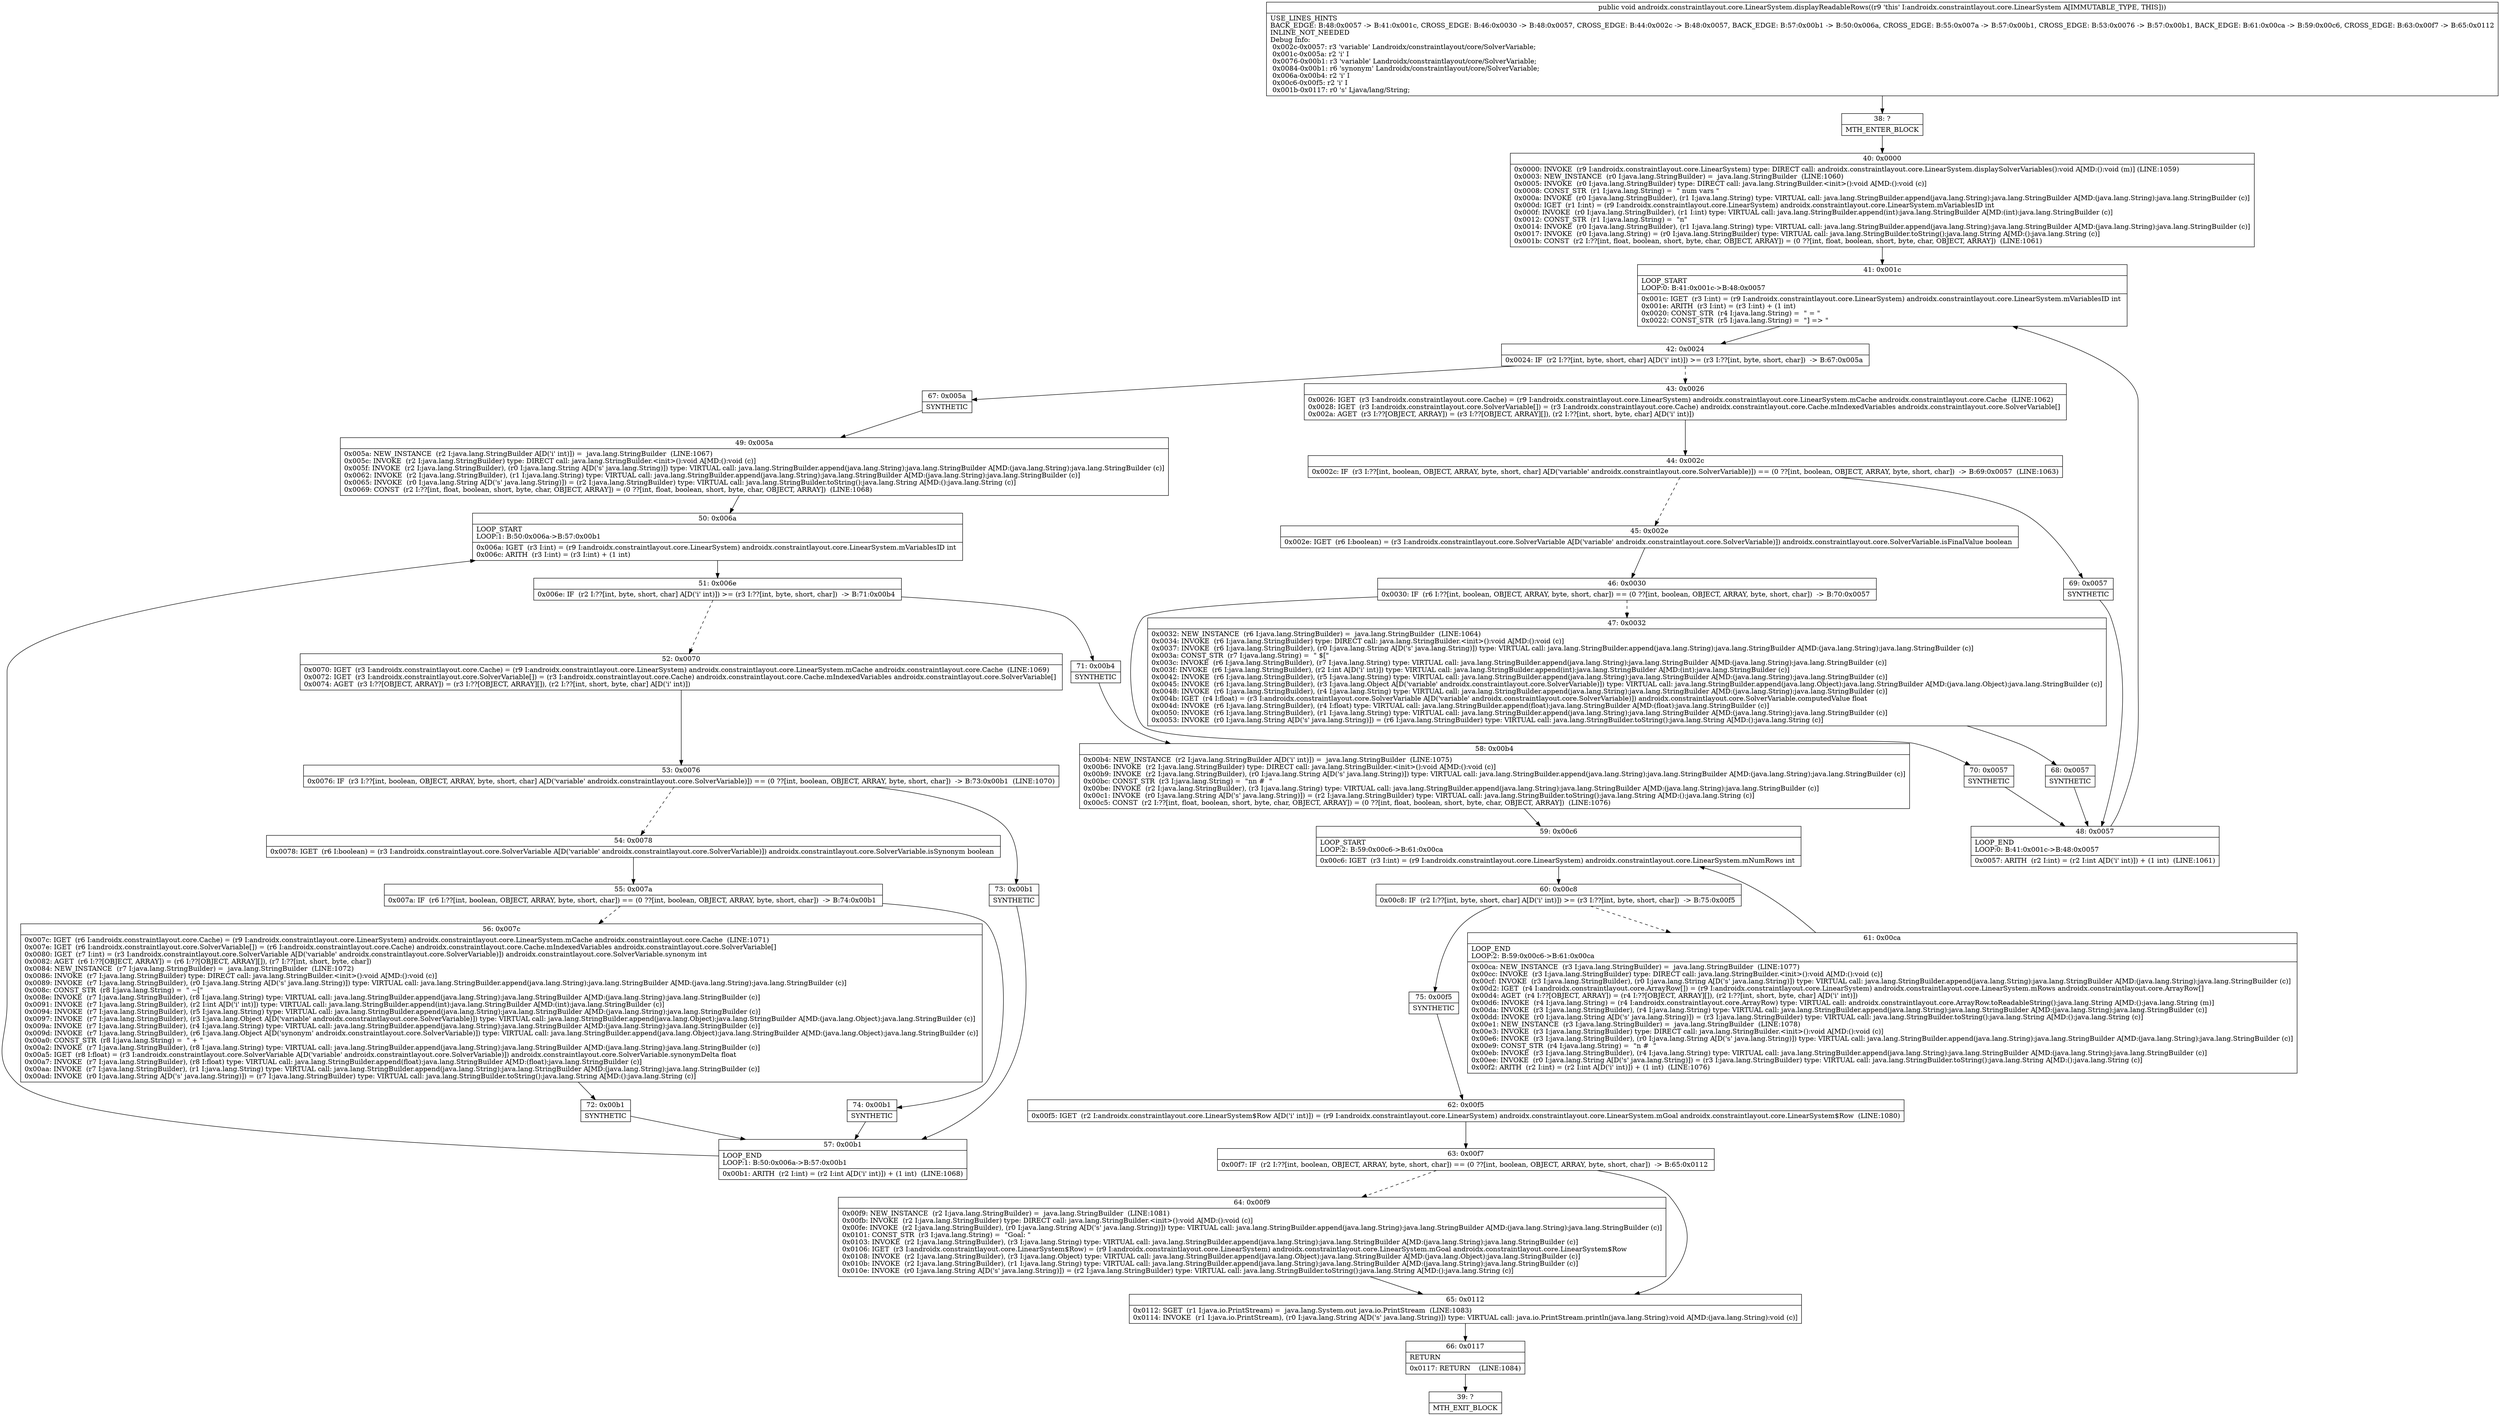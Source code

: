 digraph "CFG forandroidx.constraintlayout.core.LinearSystem.displayReadableRows()V" {
Node_38 [shape=record,label="{38\:\ ?|MTH_ENTER_BLOCK\l}"];
Node_40 [shape=record,label="{40\:\ 0x0000|0x0000: INVOKE  (r9 I:androidx.constraintlayout.core.LinearSystem) type: DIRECT call: androidx.constraintlayout.core.LinearSystem.displaySolverVariables():void A[MD:():void (m)] (LINE:1059)\l0x0003: NEW_INSTANCE  (r0 I:java.lang.StringBuilder) =  java.lang.StringBuilder  (LINE:1060)\l0x0005: INVOKE  (r0 I:java.lang.StringBuilder) type: DIRECT call: java.lang.StringBuilder.\<init\>():void A[MD:():void (c)]\l0x0008: CONST_STR  (r1 I:java.lang.String) =  \" num vars \" \l0x000a: INVOKE  (r0 I:java.lang.StringBuilder), (r1 I:java.lang.String) type: VIRTUAL call: java.lang.StringBuilder.append(java.lang.String):java.lang.StringBuilder A[MD:(java.lang.String):java.lang.StringBuilder (c)]\l0x000d: IGET  (r1 I:int) = (r9 I:androidx.constraintlayout.core.LinearSystem) androidx.constraintlayout.core.LinearSystem.mVariablesID int \l0x000f: INVOKE  (r0 I:java.lang.StringBuilder), (r1 I:int) type: VIRTUAL call: java.lang.StringBuilder.append(int):java.lang.StringBuilder A[MD:(int):java.lang.StringBuilder (c)]\l0x0012: CONST_STR  (r1 I:java.lang.String) =  \"n\" \l0x0014: INVOKE  (r0 I:java.lang.StringBuilder), (r1 I:java.lang.String) type: VIRTUAL call: java.lang.StringBuilder.append(java.lang.String):java.lang.StringBuilder A[MD:(java.lang.String):java.lang.StringBuilder (c)]\l0x0017: INVOKE  (r0 I:java.lang.String) = (r0 I:java.lang.StringBuilder) type: VIRTUAL call: java.lang.StringBuilder.toString():java.lang.String A[MD:():java.lang.String (c)]\l0x001b: CONST  (r2 I:??[int, float, boolean, short, byte, char, OBJECT, ARRAY]) = (0 ??[int, float, boolean, short, byte, char, OBJECT, ARRAY])  (LINE:1061)\l}"];
Node_41 [shape=record,label="{41\:\ 0x001c|LOOP_START\lLOOP:0: B:41:0x001c\-\>B:48:0x0057\l|0x001c: IGET  (r3 I:int) = (r9 I:androidx.constraintlayout.core.LinearSystem) androidx.constraintlayout.core.LinearSystem.mVariablesID int \l0x001e: ARITH  (r3 I:int) = (r3 I:int) + (1 int) \l0x0020: CONST_STR  (r4 I:java.lang.String) =  \" = \" \l0x0022: CONST_STR  (r5 I:java.lang.String) =  \"] =\> \" \l}"];
Node_42 [shape=record,label="{42\:\ 0x0024|0x0024: IF  (r2 I:??[int, byte, short, char] A[D('i' int)]) \>= (r3 I:??[int, byte, short, char])  \-\> B:67:0x005a \l}"];
Node_43 [shape=record,label="{43\:\ 0x0026|0x0026: IGET  (r3 I:androidx.constraintlayout.core.Cache) = (r9 I:androidx.constraintlayout.core.LinearSystem) androidx.constraintlayout.core.LinearSystem.mCache androidx.constraintlayout.core.Cache  (LINE:1062)\l0x0028: IGET  (r3 I:androidx.constraintlayout.core.SolverVariable[]) = (r3 I:androidx.constraintlayout.core.Cache) androidx.constraintlayout.core.Cache.mIndexedVariables androidx.constraintlayout.core.SolverVariable[] \l0x002a: AGET  (r3 I:??[OBJECT, ARRAY]) = (r3 I:??[OBJECT, ARRAY][]), (r2 I:??[int, short, byte, char] A[D('i' int)]) \l}"];
Node_44 [shape=record,label="{44\:\ 0x002c|0x002c: IF  (r3 I:??[int, boolean, OBJECT, ARRAY, byte, short, char] A[D('variable' androidx.constraintlayout.core.SolverVariable)]) == (0 ??[int, boolean, OBJECT, ARRAY, byte, short, char])  \-\> B:69:0x0057  (LINE:1063)\l}"];
Node_45 [shape=record,label="{45\:\ 0x002e|0x002e: IGET  (r6 I:boolean) = (r3 I:androidx.constraintlayout.core.SolverVariable A[D('variable' androidx.constraintlayout.core.SolverVariable)]) androidx.constraintlayout.core.SolverVariable.isFinalValue boolean \l}"];
Node_46 [shape=record,label="{46\:\ 0x0030|0x0030: IF  (r6 I:??[int, boolean, OBJECT, ARRAY, byte, short, char]) == (0 ??[int, boolean, OBJECT, ARRAY, byte, short, char])  \-\> B:70:0x0057 \l}"];
Node_47 [shape=record,label="{47\:\ 0x0032|0x0032: NEW_INSTANCE  (r6 I:java.lang.StringBuilder) =  java.lang.StringBuilder  (LINE:1064)\l0x0034: INVOKE  (r6 I:java.lang.StringBuilder) type: DIRECT call: java.lang.StringBuilder.\<init\>():void A[MD:():void (c)]\l0x0037: INVOKE  (r6 I:java.lang.StringBuilder), (r0 I:java.lang.String A[D('s' java.lang.String)]) type: VIRTUAL call: java.lang.StringBuilder.append(java.lang.String):java.lang.StringBuilder A[MD:(java.lang.String):java.lang.StringBuilder (c)]\l0x003a: CONST_STR  (r7 I:java.lang.String) =  \" $[\" \l0x003c: INVOKE  (r6 I:java.lang.StringBuilder), (r7 I:java.lang.String) type: VIRTUAL call: java.lang.StringBuilder.append(java.lang.String):java.lang.StringBuilder A[MD:(java.lang.String):java.lang.StringBuilder (c)]\l0x003f: INVOKE  (r6 I:java.lang.StringBuilder), (r2 I:int A[D('i' int)]) type: VIRTUAL call: java.lang.StringBuilder.append(int):java.lang.StringBuilder A[MD:(int):java.lang.StringBuilder (c)]\l0x0042: INVOKE  (r6 I:java.lang.StringBuilder), (r5 I:java.lang.String) type: VIRTUAL call: java.lang.StringBuilder.append(java.lang.String):java.lang.StringBuilder A[MD:(java.lang.String):java.lang.StringBuilder (c)]\l0x0045: INVOKE  (r6 I:java.lang.StringBuilder), (r3 I:java.lang.Object A[D('variable' androidx.constraintlayout.core.SolverVariable)]) type: VIRTUAL call: java.lang.StringBuilder.append(java.lang.Object):java.lang.StringBuilder A[MD:(java.lang.Object):java.lang.StringBuilder (c)]\l0x0048: INVOKE  (r6 I:java.lang.StringBuilder), (r4 I:java.lang.String) type: VIRTUAL call: java.lang.StringBuilder.append(java.lang.String):java.lang.StringBuilder A[MD:(java.lang.String):java.lang.StringBuilder (c)]\l0x004b: IGET  (r4 I:float) = (r3 I:androidx.constraintlayout.core.SolverVariable A[D('variable' androidx.constraintlayout.core.SolverVariable)]) androidx.constraintlayout.core.SolverVariable.computedValue float \l0x004d: INVOKE  (r6 I:java.lang.StringBuilder), (r4 I:float) type: VIRTUAL call: java.lang.StringBuilder.append(float):java.lang.StringBuilder A[MD:(float):java.lang.StringBuilder (c)]\l0x0050: INVOKE  (r6 I:java.lang.StringBuilder), (r1 I:java.lang.String) type: VIRTUAL call: java.lang.StringBuilder.append(java.lang.String):java.lang.StringBuilder A[MD:(java.lang.String):java.lang.StringBuilder (c)]\l0x0053: INVOKE  (r0 I:java.lang.String A[D('s' java.lang.String)]) = (r6 I:java.lang.StringBuilder) type: VIRTUAL call: java.lang.StringBuilder.toString():java.lang.String A[MD:():java.lang.String (c)]\l}"];
Node_68 [shape=record,label="{68\:\ 0x0057|SYNTHETIC\l}"];
Node_48 [shape=record,label="{48\:\ 0x0057|LOOP_END\lLOOP:0: B:41:0x001c\-\>B:48:0x0057\l|0x0057: ARITH  (r2 I:int) = (r2 I:int A[D('i' int)]) + (1 int)  (LINE:1061)\l}"];
Node_70 [shape=record,label="{70\:\ 0x0057|SYNTHETIC\l}"];
Node_69 [shape=record,label="{69\:\ 0x0057|SYNTHETIC\l}"];
Node_67 [shape=record,label="{67\:\ 0x005a|SYNTHETIC\l}"];
Node_49 [shape=record,label="{49\:\ 0x005a|0x005a: NEW_INSTANCE  (r2 I:java.lang.StringBuilder A[D('i' int)]) =  java.lang.StringBuilder  (LINE:1067)\l0x005c: INVOKE  (r2 I:java.lang.StringBuilder) type: DIRECT call: java.lang.StringBuilder.\<init\>():void A[MD:():void (c)]\l0x005f: INVOKE  (r2 I:java.lang.StringBuilder), (r0 I:java.lang.String A[D('s' java.lang.String)]) type: VIRTUAL call: java.lang.StringBuilder.append(java.lang.String):java.lang.StringBuilder A[MD:(java.lang.String):java.lang.StringBuilder (c)]\l0x0062: INVOKE  (r2 I:java.lang.StringBuilder), (r1 I:java.lang.String) type: VIRTUAL call: java.lang.StringBuilder.append(java.lang.String):java.lang.StringBuilder A[MD:(java.lang.String):java.lang.StringBuilder (c)]\l0x0065: INVOKE  (r0 I:java.lang.String A[D('s' java.lang.String)]) = (r2 I:java.lang.StringBuilder) type: VIRTUAL call: java.lang.StringBuilder.toString():java.lang.String A[MD:():java.lang.String (c)]\l0x0069: CONST  (r2 I:??[int, float, boolean, short, byte, char, OBJECT, ARRAY]) = (0 ??[int, float, boolean, short, byte, char, OBJECT, ARRAY])  (LINE:1068)\l}"];
Node_50 [shape=record,label="{50\:\ 0x006a|LOOP_START\lLOOP:1: B:50:0x006a\-\>B:57:0x00b1\l|0x006a: IGET  (r3 I:int) = (r9 I:androidx.constraintlayout.core.LinearSystem) androidx.constraintlayout.core.LinearSystem.mVariablesID int \l0x006c: ARITH  (r3 I:int) = (r3 I:int) + (1 int) \l}"];
Node_51 [shape=record,label="{51\:\ 0x006e|0x006e: IF  (r2 I:??[int, byte, short, char] A[D('i' int)]) \>= (r3 I:??[int, byte, short, char])  \-\> B:71:0x00b4 \l}"];
Node_52 [shape=record,label="{52\:\ 0x0070|0x0070: IGET  (r3 I:androidx.constraintlayout.core.Cache) = (r9 I:androidx.constraintlayout.core.LinearSystem) androidx.constraintlayout.core.LinearSystem.mCache androidx.constraintlayout.core.Cache  (LINE:1069)\l0x0072: IGET  (r3 I:androidx.constraintlayout.core.SolverVariable[]) = (r3 I:androidx.constraintlayout.core.Cache) androidx.constraintlayout.core.Cache.mIndexedVariables androidx.constraintlayout.core.SolverVariable[] \l0x0074: AGET  (r3 I:??[OBJECT, ARRAY]) = (r3 I:??[OBJECT, ARRAY][]), (r2 I:??[int, short, byte, char] A[D('i' int)]) \l}"];
Node_53 [shape=record,label="{53\:\ 0x0076|0x0076: IF  (r3 I:??[int, boolean, OBJECT, ARRAY, byte, short, char] A[D('variable' androidx.constraintlayout.core.SolverVariable)]) == (0 ??[int, boolean, OBJECT, ARRAY, byte, short, char])  \-\> B:73:0x00b1  (LINE:1070)\l}"];
Node_54 [shape=record,label="{54\:\ 0x0078|0x0078: IGET  (r6 I:boolean) = (r3 I:androidx.constraintlayout.core.SolverVariable A[D('variable' androidx.constraintlayout.core.SolverVariable)]) androidx.constraintlayout.core.SolverVariable.isSynonym boolean \l}"];
Node_55 [shape=record,label="{55\:\ 0x007a|0x007a: IF  (r6 I:??[int, boolean, OBJECT, ARRAY, byte, short, char]) == (0 ??[int, boolean, OBJECT, ARRAY, byte, short, char])  \-\> B:74:0x00b1 \l}"];
Node_56 [shape=record,label="{56\:\ 0x007c|0x007c: IGET  (r6 I:androidx.constraintlayout.core.Cache) = (r9 I:androidx.constraintlayout.core.LinearSystem) androidx.constraintlayout.core.LinearSystem.mCache androidx.constraintlayout.core.Cache  (LINE:1071)\l0x007e: IGET  (r6 I:androidx.constraintlayout.core.SolverVariable[]) = (r6 I:androidx.constraintlayout.core.Cache) androidx.constraintlayout.core.Cache.mIndexedVariables androidx.constraintlayout.core.SolverVariable[] \l0x0080: IGET  (r7 I:int) = (r3 I:androidx.constraintlayout.core.SolverVariable A[D('variable' androidx.constraintlayout.core.SolverVariable)]) androidx.constraintlayout.core.SolverVariable.synonym int \l0x0082: AGET  (r6 I:??[OBJECT, ARRAY]) = (r6 I:??[OBJECT, ARRAY][]), (r7 I:??[int, short, byte, char]) \l0x0084: NEW_INSTANCE  (r7 I:java.lang.StringBuilder) =  java.lang.StringBuilder  (LINE:1072)\l0x0086: INVOKE  (r7 I:java.lang.StringBuilder) type: DIRECT call: java.lang.StringBuilder.\<init\>():void A[MD:():void (c)]\l0x0089: INVOKE  (r7 I:java.lang.StringBuilder), (r0 I:java.lang.String A[D('s' java.lang.String)]) type: VIRTUAL call: java.lang.StringBuilder.append(java.lang.String):java.lang.StringBuilder A[MD:(java.lang.String):java.lang.StringBuilder (c)]\l0x008c: CONST_STR  (r8 I:java.lang.String) =  \" ~[\" \l0x008e: INVOKE  (r7 I:java.lang.StringBuilder), (r8 I:java.lang.String) type: VIRTUAL call: java.lang.StringBuilder.append(java.lang.String):java.lang.StringBuilder A[MD:(java.lang.String):java.lang.StringBuilder (c)]\l0x0091: INVOKE  (r7 I:java.lang.StringBuilder), (r2 I:int A[D('i' int)]) type: VIRTUAL call: java.lang.StringBuilder.append(int):java.lang.StringBuilder A[MD:(int):java.lang.StringBuilder (c)]\l0x0094: INVOKE  (r7 I:java.lang.StringBuilder), (r5 I:java.lang.String) type: VIRTUAL call: java.lang.StringBuilder.append(java.lang.String):java.lang.StringBuilder A[MD:(java.lang.String):java.lang.StringBuilder (c)]\l0x0097: INVOKE  (r7 I:java.lang.StringBuilder), (r3 I:java.lang.Object A[D('variable' androidx.constraintlayout.core.SolverVariable)]) type: VIRTUAL call: java.lang.StringBuilder.append(java.lang.Object):java.lang.StringBuilder A[MD:(java.lang.Object):java.lang.StringBuilder (c)]\l0x009a: INVOKE  (r7 I:java.lang.StringBuilder), (r4 I:java.lang.String) type: VIRTUAL call: java.lang.StringBuilder.append(java.lang.String):java.lang.StringBuilder A[MD:(java.lang.String):java.lang.StringBuilder (c)]\l0x009d: INVOKE  (r7 I:java.lang.StringBuilder), (r6 I:java.lang.Object A[D('synonym' androidx.constraintlayout.core.SolverVariable)]) type: VIRTUAL call: java.lang.StringBuilder.append(java.lang.Object):java.lang.StringBuilder A[MD:(java.lang.Object):java.lang.StringBuilder (c)]\l0x00a0: CONST_STR  (r8 I:java.lang.String) =  \" + \" \l0x00a2: INVOKE  (r7 I:java.lang.StringBuilder), (r8 I:java.lang.String) type: VIRTUAL call: java.lang.StringBuilder.append(java.lang.String):java.lang.StringBuilder A[MD:(java.lang.String):java.lang.StringBuilder (c)]\l0x00a5: IGET  (r8 I:float) = (r3 I:androidx.constraintlayout.core.SolverVariable A[D('variable' androidx.constraintlayout.core.SolverVariable)]) androidx.constraintlayout.core.SolverVariable.synonymDelta float \l0x00a7: INVOKE  (r7 I:java.lang.StringBuilder), (r8 I:float) type: VIRTUAL call: java.lang.StringBuilder.append(float):java.lang.StringBuilder A[MD:(float):java.lang.StringBuilder (c)]\l0x00aa: INVOKE  (r7 I:java.lang.StringBuilder), (r1 I:java.lang.String) type: VIRTUAL call: java.lang.StringBuilder.append(java.lang.String):java.lang.StringBuilder A[MD:(java.lang.String):java.lang.StringBuilder (c)]\l0x00ad: INVOKE  (r0 I:java.lang.String A[D('s' java.lang.String)]) = (r7 I:java.lang.StringBuilder) type: VIRTUAL call: java.lang.StringBuilder.toString():java.lang.String A[MD:():java.lang.String (c)]\l}"];
Node_72 [shape=record,label="{72\:\ 0x00b1|SYNTHETIC\l}"];
Node_57 [shape=record,label="{57\:\ 0x00b1|LOOP_END\lLOOP:1: B:50:0x006a\-\>B:57:0x00b1\l|0x00b1: ARITH  (r2 I:int) = (r2 I:int A[D('i' int)]) + (1 int)  (LINE:1068)\l}"];
Node_74 [shape=record,label="{74\:\ 0x00b1|SYNTHETIC\l}"];
Node_73 [shape=record,label="{73\:\ 0x00b1|SYNTHETIC\l}"];
Node_71 [shape=record,label="{71\:\ 0x00b4|SYNTHETIC\l}"];
Node_58 [shape=record,label="{58\:\ 0x00b4|0x00b4: NEW_INSTANCE  (r2 I:java.lang.StringBuilder A[D('i' int)]) =  java.lang.StringBuilder  (LINE:1075)\l0x00b6: INVOKE  (r2 I:java.lang.StringBuilder) type: DIRECT call: java.lang.StringBuilder.\<init\>():void A[MD:():void (c)]\l0x00b9: INVOKE  (r2 I:java.lang.StringBuilder), (r0 I:java.lang.String A[D('s' java.lang.String)]) type: VIRTUAL call: java.lang.StringBuilder.append(java.lang.String):java.lang.StringBuilder A[MD:(java.lang.String):java.lang.StringBuilder (c)]\l0x00bc: CONST_STR  (r3 I:java.lang.String) =  \"nn #  \" \l0x00be: INVOKE  (r2 I:java.lang.StringBuilder), (r3 I:java.lang.String) type: VIRTUAL call: java.lang.StringBuilder.append(java.lang.String):java.lang.StringBuilder A[MD:(java.lang.String):java.lang.StringBuilder (c)]\l0x00c1: INVOKE  (r0 I:java.lang.String A[D('s' java.lang.String)]) = (r2 I:java.lang.StringBuilder) type: VIRTUAL call: java.lang.StringBuilder.toString():java.lang.String A[MD:():java.lang.String (c)]\l0x00c5: CONST  (r2 I:??[int, float, boolean, short, byte, char, OBJECT, ARRAY]) = (0 ??[int, float, boolean, short, byte, char, OBJECT, ARRAY])  (LINE:1076)\l}"];
Node_59 [shape=record,label="{59\:\ 0x00c6|LOOP_START\lLOOP:2: B:59:0x00c6\-\>B:61:0x00ca\l|0x00c6: IGET  (r3 I:int) = (r9 I:androidx.constraintlayout.core.LinearSystem) androidx.constraintlayout.core.LinearSystem.mNumRows int \l}"];
Node_60 [shape=record,label="{60\:\ 0x00c8|0x00c8: IF  (r2 I:??[int, byte, short, char] A[D('i' int)]) \>= (r3 I:??[int, byte, short, char])  \-\> B:75:0x00f5 \l}"];
Node_61 [shape=record,label="{61\:\ 0x00ca|LOOP_END\lLOOP:2: B:59:0x00c6\-\>B:61:0x00ca\l|0x00ca: NEW_INSTANCE  (r3 I:java.lang.StringBuilder) =  java.lang.StringBuilder  (LINE:1077)\l0x00cc: INVOKE  (r3 I:java.lang.StringBuilder) type: DIRECT call: java.lang.StringBuilder.\<init\>():void A[MD:():void (c)]\l0x00cf: INVOKE  (r3 I:java.lang.StringBuilder), (r0 I:java.lang.String A[D('s' java.lang.String)]) type: VIRTUAL call: java.lang.StringBuilder.append(java.lang.String):java.lang.StringBuilder A[MD:(java.lang.String):java.lang.StringBuilder (c)]\l0x00d2: IGET  (r4 I:androidx.constraintlayout.core.ArrayRow[]) = (r9 I:androidx.constraintlayout.core.LinearSystem) androidx.constraintlayout.core.LinearSystem.mRows androidx.constraintlayout.core.ArrayRow[] \l0x00d4: AGET  (r4 I:??[OBJECT, ARRAY]) = (r4 I:??[OBJECT, ARRAY][]), (r2 I:??[int, short, byte, char] A[D('i' int)]) \l0x00d6: INVOKE  (r4 I:java.lang.String) = (r4 I:androidx.constraintlayout.core.ArrayRow) type: VIRTUAL call: androidx.constraintlayout.core.ArrayRow.toReadableString():java.lang.String A[MD:():java.lang.String (m)]\l0x00da: INVOKE  (r3 I:java.lang.StringBuilder), (r4 I:java.lang.String) type: VIRTUAL call: java.lang.StringBuilder.append(java.lang.String):java.lang.StringBuilder A[MD:(java.lang.String):java.lang.StringBuilder (c)]\l0x00dd: INVOKE  (r0 I:java.lang.String A[D('s' java.lang.String)]) = (r3 I:java.lang.StringBuilder) type: VIRTUAL call: java.lang.StringBuilder.toString():java.lang.String A[MD:():java.lang.String (c)]\l0x00e1: NEW_INSTANCE  (r3 I:java.lang.StringBuilder) =  java.lang.StringBuilder  (LINE:1078)\l0x00e3: INVOKE  (r3 I:java.lang.StringBuilder) type: DIRECT call: java.lang.StringBuilder.\<init\>():void A[MD:():void (c)]\l0x00e6: INVOKE  (r3 I:java.lang.StringBuilder), (r0 I:java.lang.String A[D('s' java.lang.String)]) type: VIRTUAL call: java.lang.StringBuilder.append(java.lang.String):java.lang.StringBuilder A[MD:(java.lang.String):java.lang.StringBuilder (c)]\l0x00e9: CONST_STR  (r4 I:java.lang.String) =  \"n #  \" \l0x00eb: INVOKE  (r3 I:java.lang.StringBuilder), (r4 I:java.lang.String) type: VIRTUAL call: java.lang.StringBuilder.append(java.lang.String):java.lang.StringBuilder A[MD:(java.lang.String):java.lang.StringBuilder (c)]\l0x00ee: INVOKE  (r0 I:java.lang.String A[D('s' java.lang.String)]) = (r3 I:java.lang.StringBuilder) type: VIRTUAL call: java.lang.StringBuilder.toString():java.lang.String A[MD:():java.lang.String (c)]\l0x00f2: ARITH  (r2 I:int) = (r2 I:int A[D('i' int)]) + (1 int)  (LINE:1076)\l}"];
Node_75 [shape=record,label="{75\:\ 0x00f5|SYNTHETIC\l}"];
Node_62 [shape=record,label="{62\:\ 0x00f5|0x00f5: IGET  (r2 I:androidx.constraintlayout.core.LinearSystem$Row A[D('i' int)]) = (r9 I:androidx.constraintlayout.core.LinearSystem) androidx.constraintlayout.core.LinearSystem.mGoal androidx.constraintlayout.core.LinearSystem$Row  (LINE:1080)\l}"];
Node_63 [shape=record,label="{63\:\ 0x00f7|0x00f7: IF  (r2 I:??[int, boolean, OBJECT, ARRAY, byte, short, char]) == (0 ??[int, boolean, OBJECT, ARRAY, byte, short, char])  \-\> B:65:0x0112 \l}"];
Node_64 [shape=record,label="{64\:\ 0x00f9|0x00f9: NEW_INSTANCE  (r2 I:java.lang.StringBuilder) =  java.lang.StringBuilder  (LINE:1081)\l0x00fb: INVOKE  (r2 I:java.lang.StringBuilder) type: DIRECT call: java.lang.StringBuilder.\<init\>():void A[MD:():void (c)]\l0x00fe: INVOKE  (r2 I:java.lang.StringBuilder), (r0 I:java.lang.String A[D('s' java.lang.String)]) type: VIRTUAL call: java.lang.StringBuilder.append(java.lang.String):java.lang.StringBuilder A[MD:(java.lang.String):java.lang.StringBuilder (c)]\l0x0101: CONST_STR  (r3 I:java.lang.String) =  \"Goal: \" \l0x0103: INVOKE  (r2 I:java.lang.StringBuilder), (r3 I:java.lang.String) type: VIRTUAL call: java.lang.StringBuilder.append(java.lang.String):java.lang.StringBuilder A[MD:(java.lang.String):java.lang.StringBuilder (c)]\l0x0106: IGET  (r3 I:androidx.constraintlayout.core.LinearSystem$Row) = (r9 I:androidx.constraintlayout.core.LinearSystem) androidx.constraintlayout.core.LinearSystem.mGoal androidx.constraintlayout.core.LinearSystem$Row \l0x0108: INVOKE  (r2 I:java.lang.StringBuilder), (r3 I:java.lang.Object) type: VIRTUAL call: java.lang.StringBuilder.append(java.lang.Object):java.lang.StringBuilder A[MD:(java.lang.Object):java.lang.StringBuilder (c)]\l0x010b: INVOKE  (r2 I:java.lang.StringBuilder), (r1 I:java.lang.String) type: VIRTUAL call: java.lang.StringBuilder.append(java.lang.String):java.lang.StringBuilder A[MD:(java.lang.String):java.lang.StringBuilder (c)]\l0x010e: INVOKE  (r0 I:java.lang.String A[D('s' java.lang.String)]) = (r2 I:java.lang.StringBuilder) type: VIRTUAL call: java.lang.StringBuilder.toString():java.lang.String A[MD:():java.lang.String (c)]\l}"];
Node_65 [shape=record,label="{65\:\ 0x0112|0x0112: SGET  (r1 I:java.io.PrintStream) =  java.lang.System.out java.io.PrintStream  (LINE:1083)\l0x0114: INVOKE  (r1 I:java.io.PrintStream), (r0 I:java.lang.String A[D('s' java.lang.String)]) type: VIRTUAL call: java.io.PrintStream.println(java.lang.String):void A[MD:(java.lang.String):void (c)]\l}"];
Node_66 [shape=record,label="{66\:\ 0x0117|RETURN\l|0x0117: RETURN    (LINE:1084)\l}"];
Node_39 [shape=record,label="{39\:\ ?|MTH_EXIT_BLOCK\l}"];
MethodNode[shape=record,label="{public void androidx.constraintlayout.core.LinearSystem.displayReadableRows((r9 'this' I:androidx.constraintlayout.core.LinearSystem A[IMMUTABLE_TYPE, THIS]))  | USE_LINES_HINTS\lBACK_EDGE: B:48:0x0057 \-\> B:41:0x001c, CROSS_EDGE: B:46:0x0030 \-\> B:48:0x0057, CROSS_EDGE: B:44:0x002c \-\> B:48:0x0057, BACK_EDGE: B:57:0x00b1 \-\> B:50:0x006a, CROSS_EDGE: B:55:0x007a \-\> B:57:0x00b1, CROSS_EDGE: B:53:0x0076 \-\> B:57:0x00b1, BACK_EDGE: B:61:0x00ca \-\> B:59:0x00c6, CROSS_EDGE: B:63:0x00f7 \-\> B:65:0x0112\lINLINE_NOT_NEEDED\lDebug Info:\l  0x002c\-0x0057: r3 'variable' Landroidx\/constraintlayout\/core\/SolverVariable;\l  0x001c\-0x005a: r2 'i' I\l  0x0076\-0x00b1: r3 'variable' Landroidx\/constraintlayout\/core\/SolverVariable;\l  0x0084\-0x00b1: r6 'synonym' Landroidx\/constraintlayout\/core\/SolverVariable;\l  0x006a\-0x00b4: r2 'i' I\l  0x00c6\-0x00f5: r2 'i' I\l  0x001b\-0x0117: r0 's' Ljava\/lang\/String;\l}"];
MethodNode -> Node_38;Node_38 -> Node_40;
Node_40 -> Node_41;
Node_41 -> Node_42;
Node_42 -> Node_43[style=dashed];
Node_42 -> Node_67;
Node_43 -> Node_44;
Node_44 -> Node_45[style=dashed];
Node_44 -> Node_69;
Node_45 -> Node_46;
Node_46 -> Node_47[style=dashed];
Node_46 -> Node_70;
Node_47 -> Node_68;
Node_68 -> Node_48;
Node_48 -> Node_41;
Node_70 -> Node_48;
Node_69 -> Node_48;
Node_67 -> Node_49;
Node_49 -> Node_50;
Node_50 -> Node_51;
Node_51 -> Node_52[style=dashed];
Node_51 -> Node_71;
Node_52 -> Node_53;
Node_53 -> Node_54[style=dashed];
Node_53 -> Node_73;
Node_54 -> Node_55;
Node_55 -> Node_56[style=dashed];
Node_55 -> Node_74;
Node_56 -> Node_72;
Node_72 -> Node_57;
Node_57 -> Node_50;
Node_74 -> Node_57;
Node_73 -> Node_57;
Node_71 -> Node_58;
Node_58 -> Node_59;
Node_59 -> Node_60;
Node_60 -> Node_61[style=dashed];
Node_60 -> Node_75;
Node_61 -> Node_59;
Node_75 -> Node_62;
Node_62 -> Node_63;
Node_63 -> Node_64[style=dashed];
Node_63 -> Node_65;
Node_64 -> Node_65;
Node_65 -> Node_66;
Node_66 -> Node_39;
}

